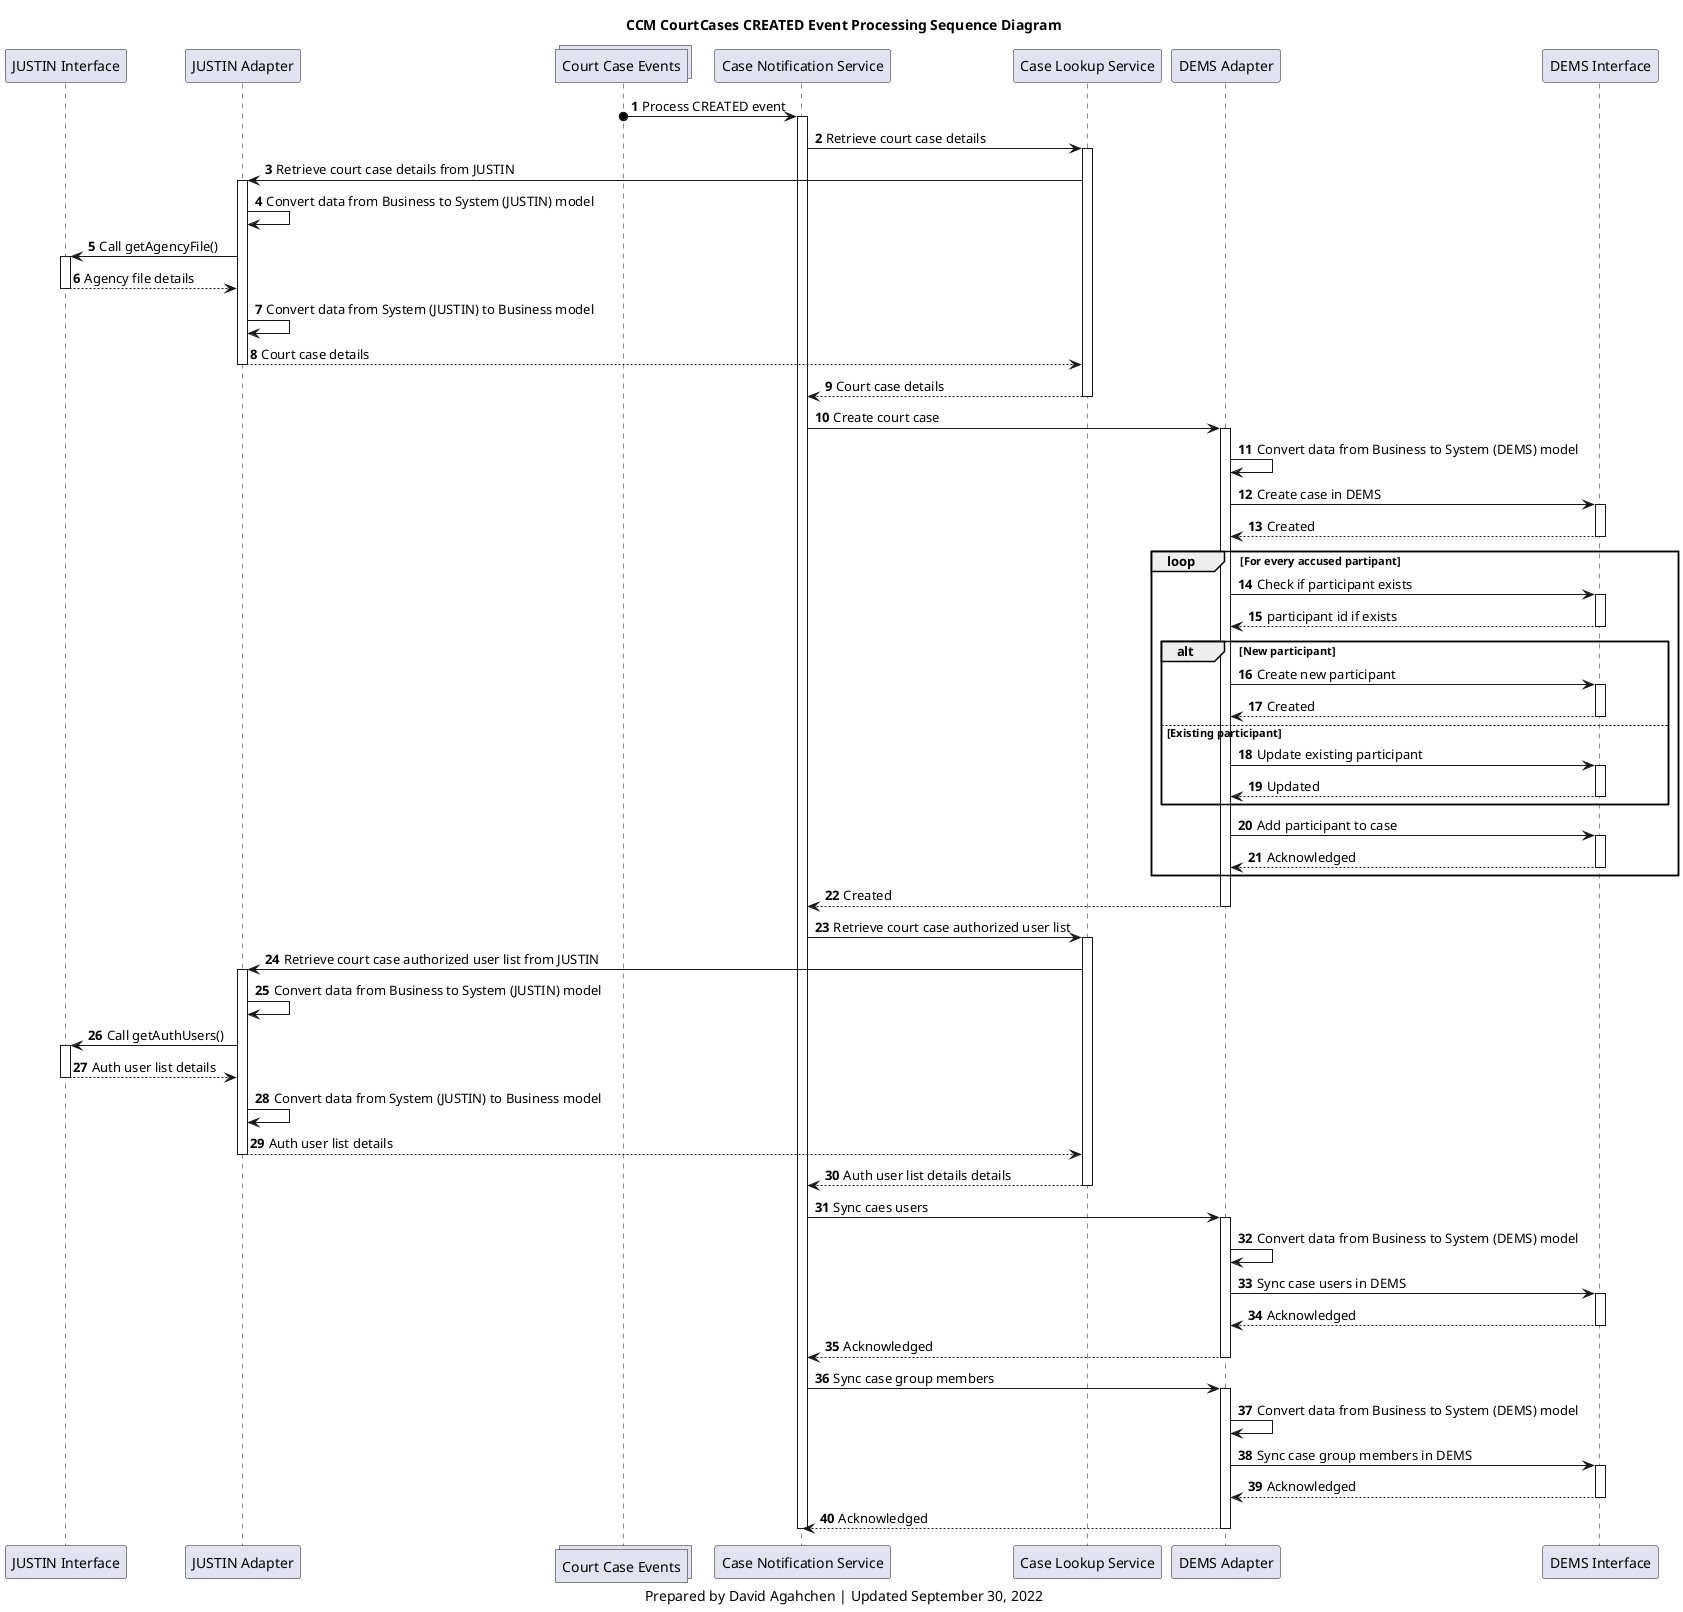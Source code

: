 @startuml
'hide footbox
participant j_interface as "JUSTIN Interface"
participant j_adapter as "JUSTIN Adapter"
collections court_cases_topic as "Court Case Events"
participant case_notification_service as "Case Notification Service"
participant case_lookup_service as "Case Lookup Service"
participant d_adapter as "DEMS Adapter"
participant d_interface as "DEMS Interface"

title
CCM CourtCases CREATED Event Processing Sequence Diagram
end title

autonumber

court_cases_topic o-> case_notification_service : Process CREATED event
activate case_notification_service
case_notification_service -> case_lookup_service: Retrieve court case details
activate case_lookup_service
case_lookup_service -> j_adapter: Retrieve court case details from JUSTIN

activate j_adapter
j_adapter -> j_adapter: Convert data from Business to System (JUSTIN) model
j_adapter -> j_interface: Call getAgencyFile()
activate j_interface
j_interface --> j_adapter: Agency file details
deactivate j_interface
j_adapter -> j_adapter: Convert data from System (JUSTIN) to Business model
j_adapter --> case_lookup_service: Court case details
deactivate j_adapter

case_lookup_service --> case_notification_service: Court case details
deactivate case_lookup_service

case_notification_service -> d_adapter: Create court case

activate d_adapter
d_adapter -> d_adapter: Convert data from Business to System (DEMS) model
d_adapter -> d_interface: Create case in DEMS
activate d_interface
d_interface --> d_adapter: Created
deactivate d_interface

loop For every accused partipant
    d_adapter -> d_interface: Check if participant exists
    activate d_interface
    d_interface --> d_adapter: participant id if exists
    deactivate d_interface
    alt New participant
        d_adapter -> d_interface: Create new participant
        activate d_interface
        d_interface --> d_adapter: Created
        deactivate d_interface
    else Existing participant
        d_adapter -> d_interface: Update existing participant
        activate d_interface
        d_interface --> d_adapter: Updated
        deactivate d_interface
    end
    d_adapter -> d_interface: Add participant to case
    activate d_interface
    d_interface --> d_adapter: Acknowledged
    deactivate d_interface
end

d_adapter --> case_notification_service: Created

deactivate d_adapter

case_notification_service -> case_lookup_service: Retrieve court case authorized user list
activate case_lookup_service
case_lookup_service -> j_adapter: Retrieve court case authorized user list from JUSTIN

activate j_adapter
j_adapter -> j_adapter: Convert data from Business to System (JUSTIN) model
j_adapter -> j_interface: Call getAuthUsers()
activate j_interface
j_interface --> j_adapter: Auth user list details
deactivate j_interface
j_adapter -> j_adapter: Convert data from System (JUSTIN) to Business model
j_adapter --> case_lookup_service: Auth user list details
deactivate j_adapter

case_lookup_service --> case_notification_service: Auth user list details details
deactivate case_lookup_service

case_notification_service -> d_adapter: Sync caes users
activate d_adapter
d_adapter -> d_adapter: Convert data from Business to System (DEMS) model
d_adapter -> d_interface: Sync case users in DEMS
activate d_interface
d_interface --> d_adapter: Acknowledged
deactivate d_interface
d_adapter --> case_notification_service: Acknowledged
deactivate d_adapter

case_notification_service -> d_adapter: Sync case group members
activate d_adapter
d_adapter -> d_adapter: Convert data from Business to System (DEMS) model
d_adapter -> d_interface: Sync case group members in DEMS
activate d_interface
d_interface --> d_adapter: Acknowledged
deactivate d_interface
d_adapter --> case_notification_service: Acknowledged
deactivate d_adapter

deactivate case_notification_service

caption
Prepared by David Agahchen | Updated September 30, 2022
end caption
@enduml